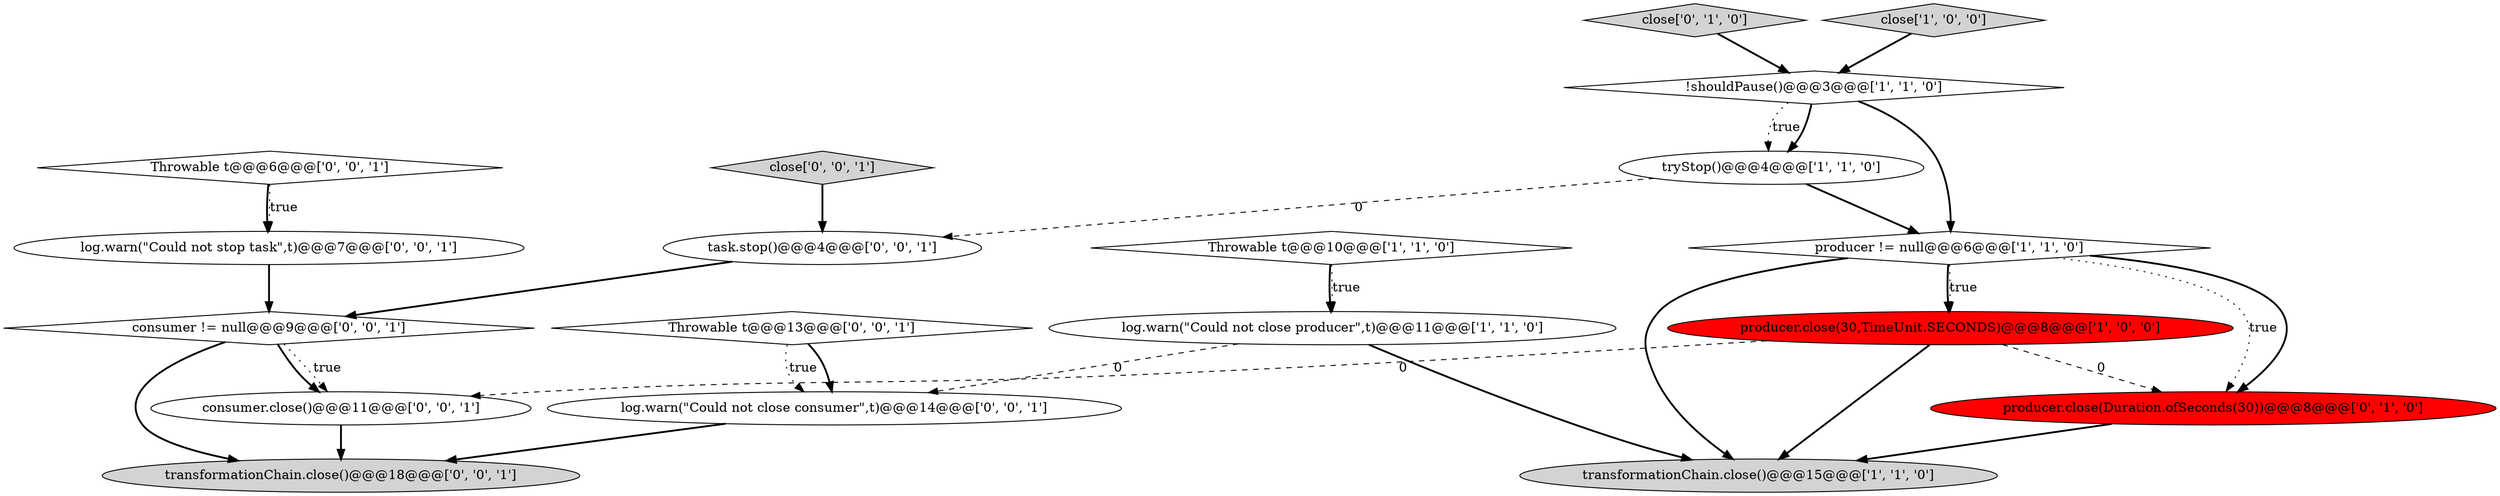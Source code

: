 digraph {
3 [style = filled, label = "producer != null@@@6@@@['1', '1', '0']", fillcolor = white, shape = diamond image = "AAA0AAABBB1BBB"];
8 [style = filled, label = "close['0', '1', '0']", fillcolor = lightgray, shape = diamond image = "AAA0AAABBB2BBB"];
1 [style = filled, label = "transformationChain.close()@@@15@@@['1', '1', '0']", fillcolor = lightgray, shape = ellipse image = "AAA0AAABBB1BBB"];
6 [style = filled, label = "producer.close(30,TimeUnit.SECONDS)@@@8@@@['1', '0', '0']", fillcolor = red, shape = ellipse image = "AAA1AAABBB1BBB"];
7 [style = filled, label = "Throwable t@@@10@@@['1', '1', '0']", fillcolor = white, shape = diamond image = "AAA0AAABBB1BBB"];
11 [style = filled, label = "log.warn(\"Could not stop task\",t)@@@7@@@['0', '0', '1']", fillcolor = white, shape = ellipse image = "AAA0AAABBB3BBB"];
2 [style = filled, label = "log.warn(\"Could not close producer\",t)@@@11@@@['1', '1', '0']", fillcolor = white, shape = ellipse image = "AAA0AAABBB1BBB"];
18 [style = filled, label = "transformationChain.close()@@@18@@@['0', '0', '1']", fillcolor = lightgray, shape = ellipse image = "AAA0AAABBB3BBB"];
4 [style = filled, label = "close['1', '0', '0']", fillcolor = lightgray, shape = diamond image = "AAA0AAABBB1BBB"];
5 [style = filled, label = "tryStop()@@@4@@@['1', '1', '0']", fillcolor = white, shape = ellipse image = "AAA0AAABBB1BBB"];
16 [style = filled, label = "task.stop()@@@4@@@['0', '0', '1']", fillcolor = white, shape = ellipse image = "AAA0AAABBB3BBB"];
9 [style = filled, label = "producer.close(Duration.ofSeconds(30))@@@8@@@['0', '1', '0']", fillcolor = red, shape = ellipse image = "AAA1AAABBB2BBB"];
0 [style = filled, label = "!shouldPause()@@@3@@@['1', '1', '0']", fillcolor = white, shape = diamond image = "AAA0AAABBB1BBB"];
14 [style = filled, label = "consumer != null@@@9@@@['0', '0', '1']", fillcolor = white, shape = diamond image = "AAA0AAABBB3BBB"];
17 [style = filled, label = "consumer.close()@@@11@@@['0', '0', '1']", fillcolor = white, shape = ellipse image = "AAA0AAABBB3BBB"];
10 [style = filled, label = "log.warn(\"Could not close consumer\",t)@@@14@@@['0', '0', '1']", fillcolor = white, shape = ellipse image = "AAA0AAABBB3BBB"];
13 [style = filled, label = "close['0', '0', '1']", fillcolor = lightgray, shape = diamond image = "AAA0AAABBB3BBB"];
12 [style = filled, label = "Throwable t@@@6@@@['0', '0', '1']", fillcolor = white, shape = diamond image = "AAA0AAABBB3BBB"];
15 [style = filled, label = "Throwable t@@@13@@@['0', '0', '1']", fillcolor = white, shape = diamond image = "AAA0AAABBB3BBB"];
0->3 [style = bold, label=""];
5->3 [style = bold, label=""];
7->2 [style = dotted, label="true"];
10->18 [style = bold, label=""];
15->10 [style = bold, label=""];
0->5 [style = dotted, label="true"];
3->1 [style = bold, label=""];
11->14 [style = bold, label=""];
2->1 [style = bold, label=""];
6->9 [style = dashed, label="0"];
12->11 [style = bold, label=""];
3->6 [style = bold, label=""];
14->17 [style = bold, label=""];
15->10 [style = dotted, label="true"];
6->17 [style = dashed, label="0"];
3->9 [style = dotted, label="true"];
3->6 [style = dotted, label="true"];
13->16 [style = bold, label=""];
2->10 [style = dashed, label="0"];
4->0 [style = bold, label=""];
12->11 [style = dotted, label="true"];
8->0 [style = bold, label=""];
3->9 [style = bold, label=""];
14->17 [style = dotted, label="true"];
6->1 [style = bold, label=""];
5->16 [style = dashed, label="0"];
7->2 [style = bold, label=""];
16->14 [style = bold, label=""];
14->18 [style = bold, label=""];
9->1 [style = bold, label=""];
17->18 [style = bold, label=""];
0->5 [style = bold, label=""];
}
